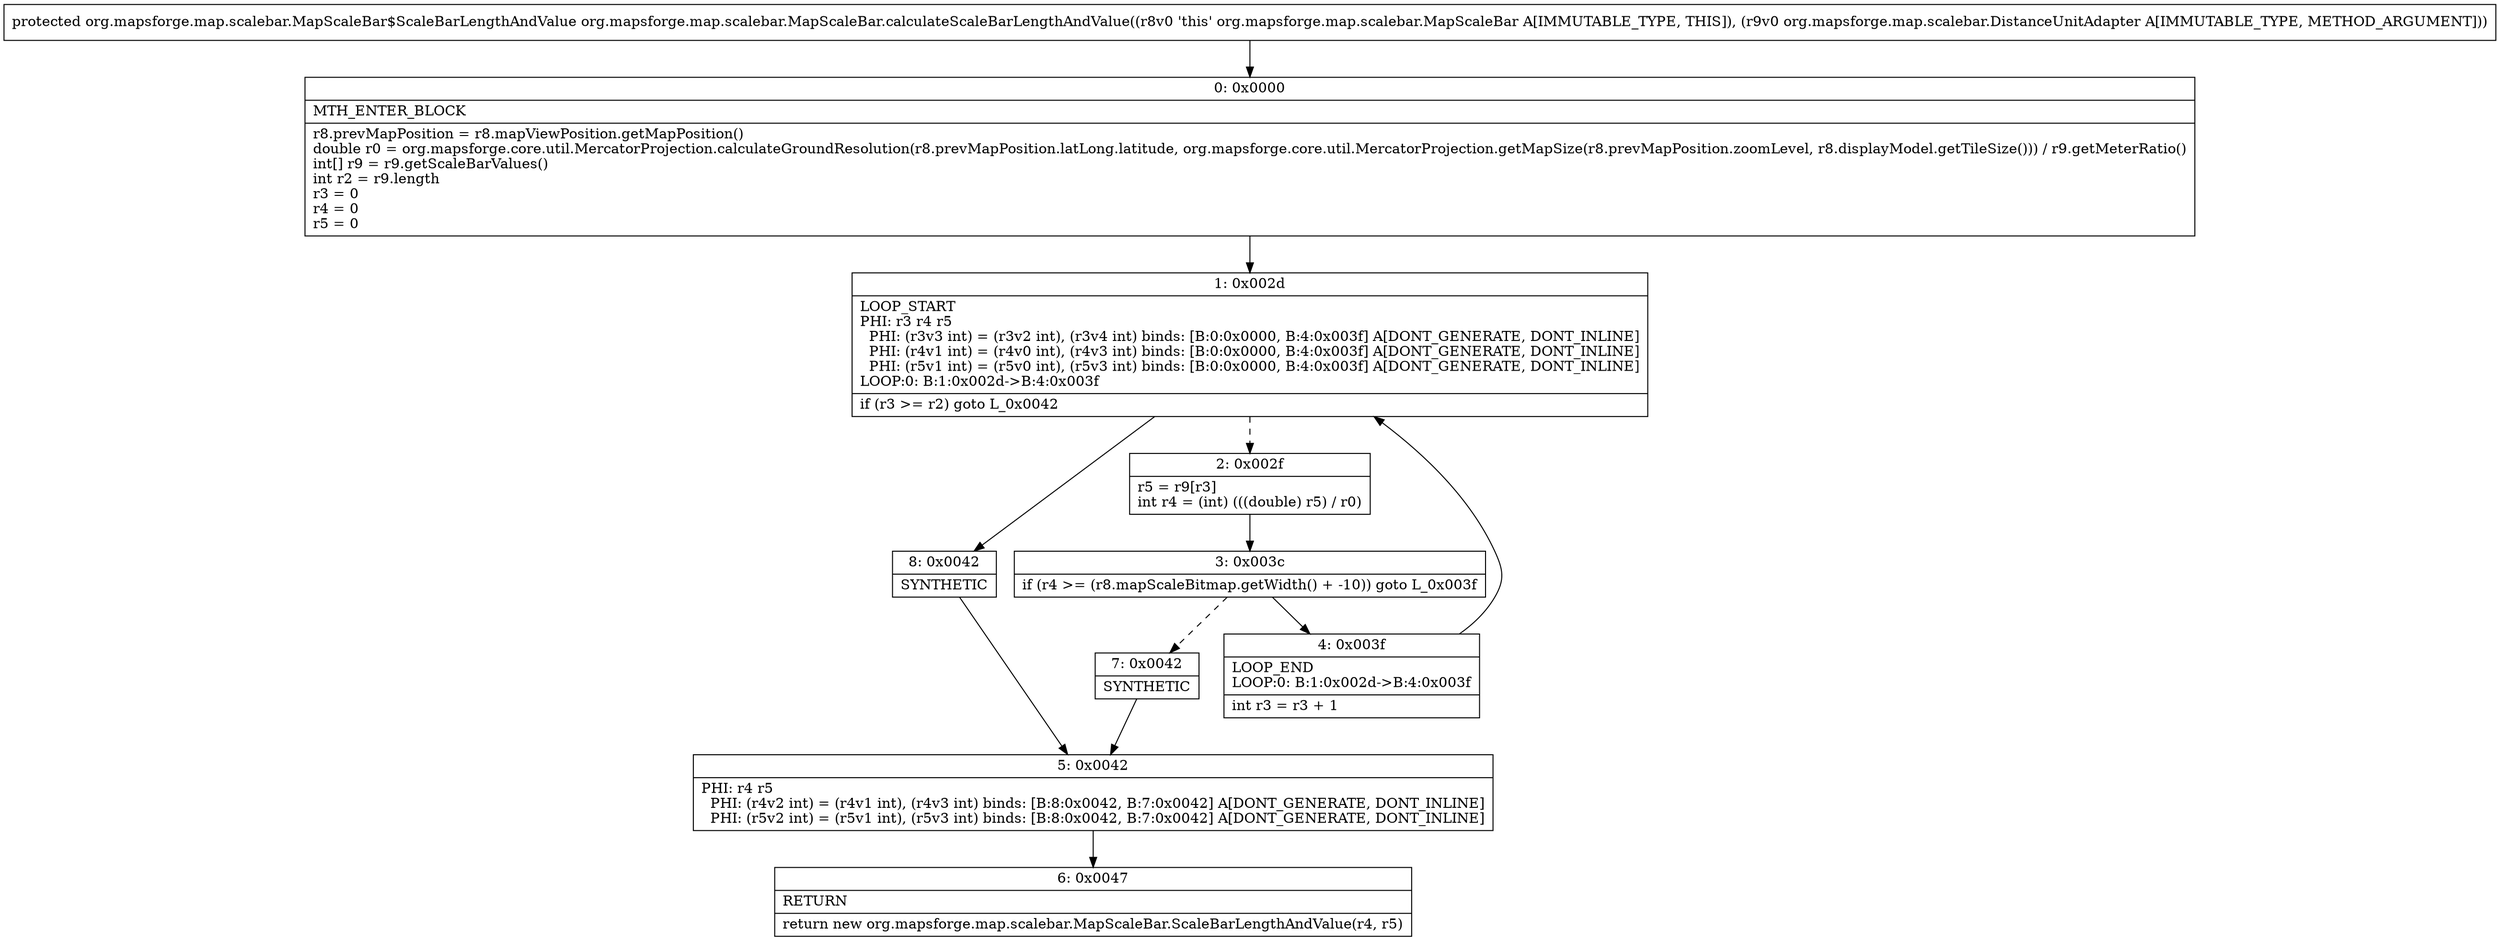 digraph "CFG fororg.mapsforge.map.scalebar.MapScaleBar.calculateScaleBarLengthAndValue(Lorg\/mapsforge\/map\/scalebar\/DistanceUnitAdapter;)Lorg\/mapsforge\/map\/scalebar\/MapScaleBar$ScaleBarLengthAndValue;" {
Node_0 [shape=record,label="{0\:\ 0x0000|MTH_ENTER_BLOCK\l|r8.prevMapPosition = r8.mapViewPosition.getMapPosition()\ldouble r0 = org.mapsforge.core.util.MercatorProjection.calculateGroundResolution(r8.prevMapPosition.latLong.latitude, org.mapsforge.core.util.MercatorProjection.getMapSize(r8.prevMapPosition.zoomLevel, r8.displayModel.getTileSize())) \/ r9.getMeterRatio()\lint[] r9 = r9.getScaleBarValues()\lint r2 = r9.length\lr3 = 0\lr4 = 0\lr5 = 0\l}"];
Node_1 [shape=record,label="{1\:\ 0x002d|LOOP_START\lPHI: r3 r4 r5 \l  PHI: (r3v3 int) = (r3v2 int), (r3v4 int) binds: [B:0:0x0000, B:4:0x003f] A[DONT_GENERATE, DONT_INLINE]\l  PHI: (r4v1 int) = (r4v0 int), (r4v3 int) binds: [B:0:0x0000, B:4:0x003f] A[DONT_GENERATE, DONT_INLINE]\l  PHI: (r5v1 int) = (r5v0 int), (r5v3 int) binds: [B:0:0x0000, B:4:0x003f] A[DONT_GENERATE, DONT_INLINE]\lLOOP:0: B:1:0x002d\-\>B:4:0x003f\l|if (r3 \>= r2) goto L_0x0042\l}"];
Node_2 [shape=record,label="{2\:\ 0x002f|r5 = r9[r3]\lint r4 = (int) (((double) r5) \/ r0)\l}"];
Node_3 [shape=record,label="{3\:\ 0x003c|if (r4 \>= (r8.mapScaleBitmap.getWidth() + \-10)) goto L_0x003f\l}"];
Node_4 [shape=record,label="{4\:\ 0x003f|LOOP_END\lLOOP:0: B:1:0x002d\-\>B:4:0x003f\l|int r3 = r3 + 1\l}"];
Node_5 [shape=record,label="{5\:\ 0x0042|PHI: r4 r5 \l  PHI: (r4v2 int) = (r4v1 int), (r4v3 int) binds: [B:8:0x0042, B:7:0x0042] A[DONT_GENERATE, DONT_INLINE]\l  PHI: (r5v2 int) = (r5v1 int), (r5v3 int) binds: [B:8:0x0042, B:7:0x0042] A[DONT_GENERATE, DONT_INLINE]\l}"];
Node_6 [shape=record,label="{6\:\ 0x0047|RETURN\l|return new org.mapsforge.map.scalebar.MapScaleBar.ScaleBarLengthAndValue(r4, r5)\l}"];
Node_7 [shape=record,label="{7\:\ 0x0042|SYNTHETIC\l}"];
Node_8 [shape=record,label="{8\:\ 0x0042|SYNTHETIC\l}"];
MethodNode[shape=record,label="{protected org.mapsforge.map.scalebar.MapScaleBar$ScaleBarLengthAndValue org.mapsforge.map.scalebar.MapScaleBar.calculateScaleBarLengthAndValue((r8v0 'this' org.mapsforge.map.scalebar.MapScaleBar A[IMMUTABLE_TYPE, THIS]), (r9v0 org.mapsforge.map.scalebar.DistanceUnitAdapter A[IMMUTABLE_TYPE, METHOD_ARGUMENT])) }"];
MethodNode -> Node_0;
Node_0 -> Node_1;
Node_1 -> Node_2[style=dashed];
Node_1 -> Node_8;
Node_2 -> Node_3;
Node_3 -> Node_4;
Node_3 -> Node_7[style=dashed];
Node_4 -> Node_1;
Node_5 -> Node_6;
Node_7 -> Node_5;
Node_8 -> Node_5;
}

